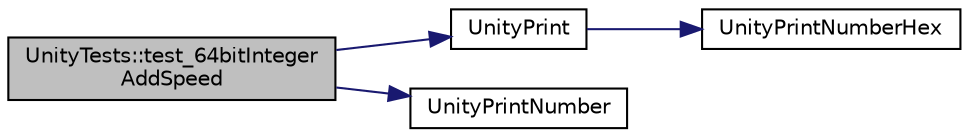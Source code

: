 digraph "UnityTests::test_64bitIntegerAddSpeed"
{
  edge [fontname="Helvetica",fontsize="10",labelfontname="Helvetica",labelfontsize="10"];
  node [fontname="Helvetica",fontsize="10",shape=record];
  rankdir="LR";
  Node1 [label="UnityTests::test_64bitInteger\lAddSpeed",height=0.2,width=0.4,color="black", fillcolor="grey75", style="filled" fontcolor="black"];
  Node1 -> Node2 [color="midnightblue",fontsize="10",style="solid",fontname="Helvetica"];
  Node2 [label="UnityPrint",height=0.2,width=0.4,color="black", fillcolor="white", style="filled",URL="$unity_8cpp.html#accff2eb4cfd0273e8ad62c37639d3e3c"];
  Node2 -> Node3 [color="midnightblue",fontsize="10",style="solid",fontname="Helvetica"];
  Node3 [label="UnityPrintNumberHex",height=0.2,width=0.4,color="black", fillcolor="white", style="filled",URL="$unity_8cpp.html#ae7690e1ec1db8aa92757c997b27c71e9"];
  Node1 -> Node4 [color="midnightblue",fontsize="10",style="solid",fontname="Helvetica"];
  Node4 [label="UnityPrintNumber",height=0.2,width=0.4,color="black", fillcolor="white", style="filled",URL="$unity_8cpp.html#af75b03ae890cb5b0a63e3dc5352724c1",tooltip="basically do an itoa using as little ram as possible"];
}
